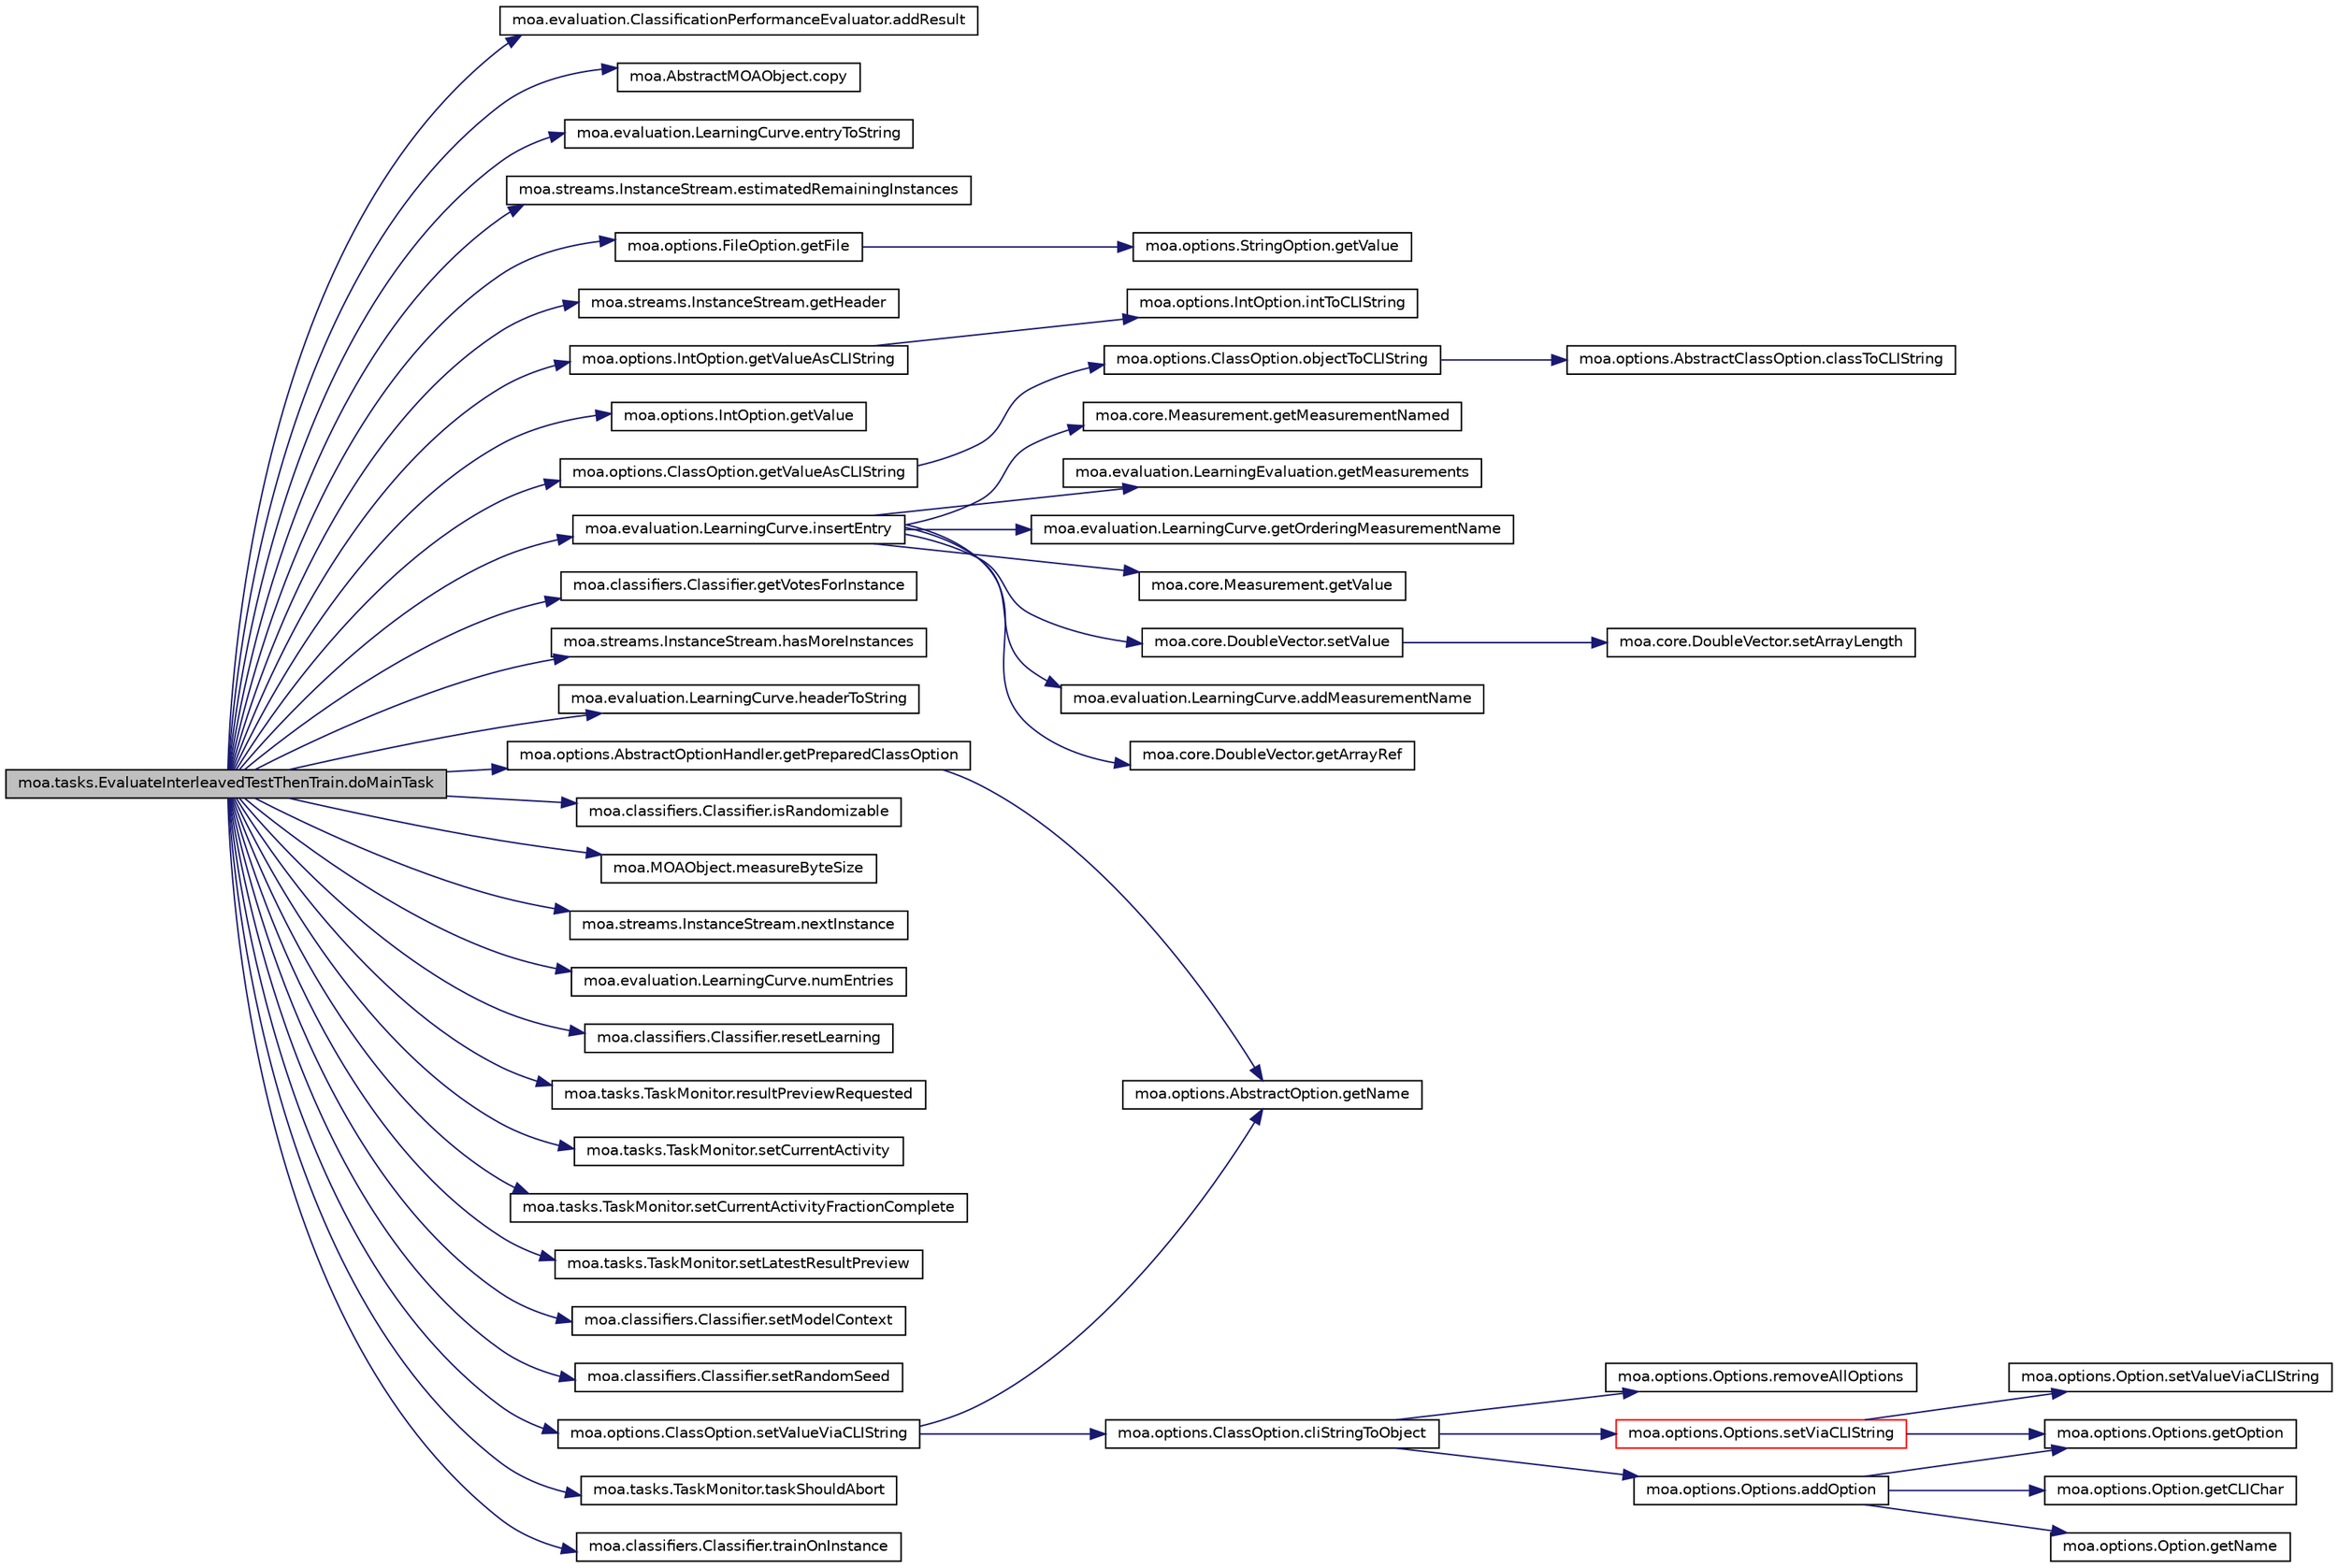 digraph G
{
  edge [fontname="Helvetica",fontsize="10",labelfontname="Helvetica",labelfontsize="10"];
  node [fontname="Helvetica",fontsize="10",shape=record];
  rankdir=LR;
  Node1 [label="moa.tasks.EvaluateInterleavedTestThenTrain.doMainTask",height=0.2,width=0.4,color="black", fillcolor="grey75", style="filled" fontcolor="black"];
  Node1 -> Node2 [color="midnightblue",fontsize="10",style="solid",fontname="Helvetica"];
  Node2 [label="moa.evaluation.ClassificationPerformanceEvaluator.addResult",height=0.2,width=0.4,color="black", fillcolor="white", style="filled",URL="$interfacemoa_1_1evaluation_1_1ClassificationPerformanceEvaluator.html#a756e8b88bf5003e44e5fbf6832df840d",tooltip="Adds a learning result to this evaluator."];
  Node1 -> Node3 [color="midnightblue",fontsize="10",style="solid",fontname="Helvetica"];
  Node3 [label="moa.AbstractMOAObject.copy",height=0.2,width=0.4,color="black", fillcolor="white", style="filled",URL="$classmoa_1_1AbstractMOAObject.html#a3a6260bd8548c1aff6ea46e49c5c52a5",tooltip="This method produces a copy of this object."];
  Node1 -> Node4 [color="midnightblue",fontsize="10",style="solid",fontname="Helvetica"];
  Node4 [label="moa.evaluation.LearningCurve.entryToString",height=0.2,width=0.4,color="black", fillcolor="white", style="filled",URL="$classmoa_1_1evaluation_1_1LearningCurve.html#acff30caf492b14f6fd89561c84af0bf2"];
  Node1 -> Node5 [color="midnightblue",fontsize="10",style="solid",fontname="Helvetica"];
  Node5 [label="moa.streams.InstanceStream.estimatedRemainingInstances",height=0.2,width=0.4,color="black", fillcolor="white", style="filled",URL="$interfacemoa_1_1streams_1_1InstanceStream.html#a9467d8c75f1a43faadd2454bb4a89cfe",tooltip="Gets the estimated number of remaining instances in this stream."];
  Node1 -> Node6 [color="midnightblue",fontsize="10",style="solid",fontname="Helvetica"];
  Node6 [label="moa.options.FileOption.getFile",height=0.2,width=0.4,color="black", fillcolor="white", style="filled",URL="$classmoa_1_1options_1_1FileOption.html#a01615786786a168a9e3b8c5d0f50b1e8"];
  Node6 -> Node7 [color="midnightblue",fontsize="10",style="solid",fontname="Helvetica"];
  Node7 [label="moa.options.StringOption.getValue",height=0.2,width=0.4,color="black", fillcolor="white", style="filled",URL="$classmoa_1_1options_1_1StringOption.html#acdafb10f476c4aacf74bf51adb2b4732"];
  Node1 -> Node8 [color="midnightblue",fontsize="10",style="solid",fontname="Helvetica"];
  Node8 [label="moa.streams.InstanceStream.getHeader",height=0.2,width=0.4,color="black", fillcolor="white", style="filled",URL="$interfacemoa_1_1streams_1_1InstanceStream.html#aa03e43cb5cd8b893392b23ec77e2ca04",tooltip="Gets the header of this stream."];
  Node1 -> Node9 [color="midnightblue",fontsize="10",style="solid",fontname="Helvetica"];
  Node9 [label="moa.options.AbstractOptionHandler.getPreparedClassOption",height=0.2,width=0.4,color="black", fillcolor="white", style="filled",URL="$classmoa_1_1options_1_1AbstractOptionHandler.html#a2d5e872c7c6a32487013ba914c6d3fcc",tooltip="Gets a prepared option of this class."];
  Node9 -> Node10 [color="midnightblue",fontsize="10",style="solid",fontname="Helvetica"];
  Node10 [label="moa.options.AbstractOption.getName",height=0.2,width=0.4,color="black", fillcolor="white", style="filled",URL="$classmoa_1_1options_1_1AbstractOption.html#a26d25b88bb5244ed3c2ec142bd28353d",tooltip="Gets the name of this option."];
  Node1 -> Node11 [color="midnightblue",fontsize="10",style="solid",fontname="Helvetica"];
  Node11 [label="moa.options.IntOption.getValue",height=0.2,width=0.4,color="black", fillcolor="white", style="filled",URL="$classmoa_1_1options_1_1IntOption.html#affae8787274b44ab7616d46b8d6c831a"];
  Node1 -> Node12 [color="midnightblue",fontsize="10",style="solid",fontname="Helvetica"];
  Node12 [label="moa.options.IntOption.getValueAsCLIString",height=0.2,width=0.4,color="black", fillcolor="white", style="filled",URL="$classmoa_1_1options_1_1IntOption.html#acef7c29e38f96ba87b998d1754bee911",tooltip="Gets the value of a Command Line Interface text as a string."];
  Node12 -> Node13 [color="midnightblue",fontsize="10",style="solid",fontname="Helvetica"];
  Node13 [label="moa.options.IntOption.intToCLIString",height=0.2,width=0.4,color="black", fillcolor="white", style="filled",URL="$classmoa_1_1options_1_1IntOption.html#a4baa568309988b5e42465c407623d17f"];
  Node1 -> Node14 [color="midnightblue",fontsize="10",style="solid",fontname="Helvetica"];
  Node14 [label="moa.options.ClassOption.getValueAsCLIString",height=0.2,width=0.4,color="black", fillcolor="white", style="filled",URL="$classmoa_1_1options_1_1ClassOption.html#abfcff77584985fa43bf7b3a1ff50568f",tooltip="Gets the value of a Command Line Interface text as a string."];
  Node14 -> Node15 [color="midnightblue",fontsize="10",style="solid",fontname="Helvetica"];
  Node15 [label="moa.options.ClassOption.objectToCLIString",height=0.2,width=0.4,color="black", fillcolor="white", style="filled",URL="$classmoa_1_1options_1_1ClassOption.html#a3b96c5ce84c6cd94a3676417d968205f"];
  Node15 -> Node16 [color="midnightblue",fontsize="10",style="solid",fontname="Helvetica"];
  Node16 [label="moa.options.AbstractClassOption.classToCLIString",height=0.2,width=0.4,color="black", fillcolor="white", style="filled",URL="$classmoa_1_1options_1_1AbstractClassOption.html#a99164a3a010dec28f40f4397aec6ecfd",tooltip="Gets the command line interface text of the class."];
  Node1 -> Node17 [color="midnightblue",fontsize="10",style="solid",fontname="Helvetica"];
  Node17 [label="moa.classifiers.Classifier.getVotesForInstance",height=0.2,width=0.4,color="black", fillcolor="white", style="filled",URL="$interfacemoa_1_1classifiers_1_1Classifier.html#a0933ed1199c2b16a8eb8186dabf9a8f9",tooltip="Predicts the class memberships for a given instance."];
  Node1 -> Node18 [color="midnightblue",fontsize="10",style="solid",fontname="Helvetica"];
  Node18 [label="moa.streams.InstanceStream.hasMoreInstances",height=0.2,width=0.4,color="black", fillcolor="white", style="filled",URL="$interfacemoa_1_1streams_1_1InstanceStream.html#adcce31f5a024f6a73e150da2d1d731df",tooltip="Gets whether this stream has more instances to output."];
  Node1 -> Node19 [color="midnightblue",fontsize="10",style="solid",fontname="Helvetica"];
  Node19 [label="moa.evaluation.LearningCurve.headerToString",height=0.2,width=0.4,color="black", fillcolor="white", style="filled",URL="$classmoa_1_1evaluation_1_1LearningCurve.html#a4c2465881f093000e9d47985a6f5ff4f"];
  Node1 -> Node20 [color="midnightblue",fontsize="10",style="solid",fontname="Helvetica"];
  Node20 [label="moa.evaluation.LearningCurve.insertEntry",height=0.2,width=0.4,color="black", fillcolor="white", style="filled",URL="$classmoa_1_1evaluation_1_1LearningCurve.html#a356a1d7e879cd4cd18204bc3dca8c0c2"];
  Node20 -> Node21 [color="midnightblue",fontsize="10",style="solid",fontname="Helvetica"];
  Node21 [label="moa.evaluation.LearningCurve.addMeasurementName",height=0.2,width=0.4,color="black", fillcolor="white", style="filled",URL="$classmoa_1_1evaluation_1_1LearningCurve.html#a921b0e83024ed7273467498d09b9adb5"];
  Node20 -> Node22 [color="midnightblue",fontsize="10",style="solid",fontname="Helvetica"];
  Node22 [label="moa.core.DoubleVector.getArrayRef",height=0.2,width=0.4,color="black", fillcolor="white", style="filled",URL="$classmoa_1_1core_1_1DoubleVector.html#a0cd86df680113a943ebb8fcf60819ece"];
  Node20 -> Node23 [color="midnightblue",fontsize="10",style="solid",fontname="Helvetica"];
  Node23 [label="moa.core.Measurement.getMeasurementNamed",height=0.2,width=0.4,color="black", fillcolor="white", style="filled",URL="$classmoa_1_1core_1_1Measurement.html#a17f8534853faa467f92e84622e636c26"];
  Node20 -> Node24 [color="midnightblue",fontsize="10",style="solid",fontname="Helvetica"];
  Node24 [label="moa.evaluation.LearningEvaluation.getMeasurements",height=0.2,width=0.4,color="black", fillcolor="white", style="filled",URL="$classmoa_1_1evaluation_1_1LearningEvaluation.html#a1f940c2734c16133454e93bec0db47d3"];
  Node20 -> Node25 [color="midnightblue",fontsize="10",style="solid",fontname="Helvetica"];
  Node25 [label="moa.evaluation.LearningCurve.getOrderingMeasurementName",height=0.2,width=0.4,color="black", fillcolor="white", style="filled",URL="$classmoa_1_1evaluation_1_1LearningCurve.html#ae7bfae1d90708e1fe7afbd8b6fdf6181"];
  Node20 -> Node26 [color="midnightblue",fontsize="10",style="solid",fontname="Helvetica"];
  Node26 [label="moa.core.Measurement.getValue",height=0.2,width=0.4,color="black", fillcolor="white", style="filled",URL="$classmoa_1_1core_1_1Measurement.html#ad41c47748a7d029814c61802898d1e0e"];
  Node20 -> Node27 [color="midnightblue",fontsize="10",style="solid",fontname="Helvetica"];
  Node27 [label="moa.core.DoubleVector.setValue",height=0.2,width=0.4,color="black", fillcolor="white", style="filled",URL="$classmoa_1_1core_1_1DoubleVector.html#afdb9ecc487070e6f0943e889a46334b8"];
  Node27 -> Node28 [color="midnightblue",fontsize="10",style="solid",fontname="Helvetica"];
  Node28 [label="moa.core.DoubleVector.setArrayLength",height=0.2,width=0.4,color="black", fillcolor="white", style="filled",URL="$classmoa_1_1core_1_1DoubleVector.html#a9cfebf9a8c5e93615037459ed6bd63a7"];
  Node1 -> Node29 [color="midnightblue",fontsize="10",style="solid",fontname="Helvetica"];
  Node29 [label="moa.classifiers.Classifier.isRandomizable",height=0.2,width=0.4,color="black", fillcolor="white", style="filled",URL="$interfacemoa_1_1classifiers_1_1Classifier.html#a1e436b867e2b06cee6c74d6684814a58",tooltip="Gets whether this classifier needs a random seed."];
  Node1 -> Node30 [color="midnightblue",fontsize="10",style="solid",fontname="Helvetica"];
  Node30 [label="moa.MOAObject.measureByteSize",height=0.2,width=0.4,color="black", fillcolor="white", style="filled",URL="$interfacemoa_1_1MOAObject.html#aedac80a3df76a6ff7407431770d114ef",tooltip="Gets the memory size of this object."];
  Node1 -> Node31 [color="midnightblue",fontsize="10",style="solid",fontname="Helvetica"];
  Node31 [label="moa.streams.InstanceStream.nextInstance",height=0.2,width=0.4,color="black", fillcolor="white", style="filled",URL="$interfacemoa_1_1streams_1_1InstanceStream.html#ae68c1c47c4dac2e591745a21e8cc120a",tooltip="Gets the next instance from this stream."];
  Node1 -> Node32 [color="midnightblue",fontsize="10",style="solid",fontname="Helvetica"];
  Node32 [label="moa.evaluation.LearningCurve.numEntries",height=0.2,width=0.4,color="black", fillcolor="white", style="filled",URL="$classmoa_1_1evaluation_1_1LearningCurve.html#a3c3e920e9fa8d5d355c31e48ed59a2fb"];
  Node1 -> Node33 [color="midnightblue",fontsize="10",style="solid",fontname="Helvetica"];
  Node33 [label="moa.classifiers.Classifier.resetLearning",height=0.2,width=0.4,color="black", fillcolor="white", style="filled",URL="$interfacemoa_1_1classifiers_1_1Classifier.html#a0cb1a2820196bc5e2a95b05a0b6666f0",tooltip="Resets this classifier."];
  Node1 -> Node34 [color="midnightblue",fontsize="10",style="solid",fontname="Helvetica"];
  Node34 [label="moa.tasks.TaskMonitor.resultPreviewRequested",height=0.2,width=0.4,color="black", fillcolor="white", style="filled",URL="$interfacemoa_1_1tasks_1_1TaskMonitor.html#af0081392613c25cb1a31b3e5a45674d1",tooltip="Gets whether there is a request for preview the task result."];
  Node1 -> Node35 [color="midnightblue",fontsize="10",style="solid",fontname="Helvetica"];
  Node35 [label="moa.tasks.TaskMonitor.setCurrentActivity",height=0.2,width=0.4,color="black", fillcolor="white", style="filled",URL="$interfacemoa_1_1tasks_1_1TaskMonitor.html#aa5eff409d63bfacd92fe2f062d373781",tooltip="Sets the description and the percentage done of the current activity."];
  Node1 -> Node36 [color="midnightblue",fontsize="10",style="solid",fontname="Helvetica"];
  Node36 [label="moa.tasks.TaskMonitor.setCurrentActivityFractionComplete",height=0.2,width=0.4,color="black", fillcolor="white", style="filled",URL="$interfacemoa_1_1tasks_1_1TaskMonitor.html#a250c782c4d19dc5609afc32a96ac90f8",tooltip="Sets the percentage done of the current activity."];
  Node1 -> Node37 [color="midnightblue",fontsize="10",style="solid",fontname="Helvetica"];
  Node37 [label="moa.tasks.TaskMonitor.setLatestResultPreview",height=0.2,width=0.4,color="black", fillcolor="white", style="filled",URL="$interfacemoa_1_1tasks_1_1TaskMonitor.html#a1b6f9b951f02111a3461e26c9a6c2936",tooltip="Sets the current result to preview."];
  Node1 -> Node38 [color="midnightblue",fontsize="10",style="solid",fontname="Helvetica"];
  Node38 [label="moa.classifiers.Classifier.setModelContext",height=0.2,width=0.4,color="black", fillcolor="white", style="filled",URL="$interfacemoa_1_1classifiers_1_1Classifier.html#ada37a6c356ff9f4349e9f9a189f52978",tooltip="Sets the reference to the header of the data stream."];
  Node1 -> Node39 [color="midnightblue",fontsize="10",style="solid",fontname="Helvetica"];
  Node39 [label="moa.classifiers.Classifier.setRandomSeed",height=0.2,width=0.4,color="black", fillcolor="white", style="filled",URL="$interfacemoa_1_1classifiers_1_1Classifier.html#af5066cd63a492e833a21ce06609cb959",tooltip="Sets the seed for random number generation."];
  Node1 -> Node40 [color="midnightblue",fontsize="10",style="solid",fontname="Helvetica"];
  Node40 [label="moa.options.ClassOption.setValueViaCLIString",height=0.2,width=0.4,color="black", fillcolor="white", style="filled",URL="$classmoa_1_1options_1_1ClassOption.html#a4b6c97afce0094039ecdb5dc62ceff86",tooltip="Sets value of this option via the Command Line Interface text."];
  Node40 -> Node41 [color="midnightblue",fontsize="10",style="solid",fontname="Helvetica"];
  Node41 [label="moa.options.ClassOption.cliStringToObject",height=0.2,width=0.4,color="black", fillcolor="white", style="filled",URL="$classmoa_1_1options_1_1ClassOption.html#a53dc498910eecec509406522b9058796"];
  Node41 -> Node42 [color="midnightblue",fontsize="10",style="solid",fontname="Helvetica"];
  Node42 [label="moa.options.Options.addOption",height=0.2,width=0.4,color="black", fillcolor="white", style="filled",URL="$classmoa_1_1options_1_1Options.html#a1886243eaecde00151eb2787c6501d6f"];
  Node42 -> Node43 [color="midnightblue",fontsize="10",style="solid",fontname="Helvetica"];
  Node43 [label="moa.options.Option.getCLIChar",height=0.2,width=0.4,color="black", fillcolor="white", style="filled",URL="$interfacemoa_1_1options_1_1Option.html#a0f2bfa3fc25dfbd92be96d007e093c3c",tooltip="Gets the Command Line Interface text of this option."];
  Node42 -> Node44 [color="midnightblue",fontsize="10",style="solid",fontname="Helvetica"];
  Node44 [label="moa.options.Option.getName",height=0.2,width=0.4,color="black", fillcolor="white", style="filled",URL="$interfacemoa_1_1options_1_1Option.html#a28d0b5eb1a547178d6d43c3d8cc89142",tooltip="Gets the name of this option."];
  Node42 -> Node45 [color="midnightblue",fontsize="10",style="solid",fontname="Helvetica"];
  Node45 [label="moa.options.Options.getOption",height=0.2,width=0.4,color="black", fillcolor="white", style="filled",URL="$classmoa_1_1options_1_1Options.html#ad2061f549ed2eb9bb7bc5bbb3ab17019"];
  Node41 -> Node46 [color="midnightblue",fontsize="10",style="solid",fontname="Helvetica"];
  Node46 [label="moa.options.Options.removeAllOptions",height=0.2,width=0.4,color="black", fillcolor="white", style="filled",URL="$classmoa_1_1options_1_1Options.html#a98fbf40bdfd12bd726e998c818be29e6"];
  Node41 -> Node47 [color="midnightblue",fontsize="10",style="solid",fontname="Helvetica"];
  Node47 [label="moa.options.Options.setViaCLIString",height=0.2,width=0.4,color="red", fillcolor="white", style="filled",URL="$classmoa_1_1options_1_1Options.html#a6fb4bce4cd3933247ad37a471cefdd47"];
  Node47 -> Node45 [color="midnightblue",fontsize="10",style="solid",fontname="Helvetica"];
  Node47 -> Node48 [color="midnightblue",fontsize="10",style="solid",fontname="Helvetica"];
  Node48 [label="moa.options.Option.setValueViaCLIString",height=0.2,width=0.4,color="black", fillcolor="white", style="filled",URL="$interfacemoa_1_1options_1_1Option.html#ac522763e8a93b8236980749dcb0b74bc",tooltip="Sets value of this option via the Command Line Interface text."];
  Node40 -> Node10 [color="midnightblue",fontsize="10",style="solid",fontname="Helvetica"];
  Node1 -> Node49 [color="midnightblue",fontsize="10",style="solid",fontname="Helvetica"];
  Node49 [label="moa.tasks.TaskMonitor.taskShouldAbort",height=0.2,width=0.4,color="black", fillcolor="white", style="filled",URL="$interfacemoa_1_1tasks_1_1TaskMonitor.html#af2758f6ce28872acf61d6b3495cd4439",tooltip="Gets whether the task should abort."];
  Node1 -> Node50 [color="midnightblue",fontsize="10",style="solid",fontname="Helvetica"];
  Node50 [label="moa.classifiers.Classifier.trainOnInstance",height=0.2,width=0.4,color="black", fillcolor="white", style="filled",URL="$interfacemoa_1_1classifiers_1_1Classifier.html#ac28018bc307abe34a8ace54dba3ebff1",tooltip="Trains this classifier incrementally using the given instance."];
}
